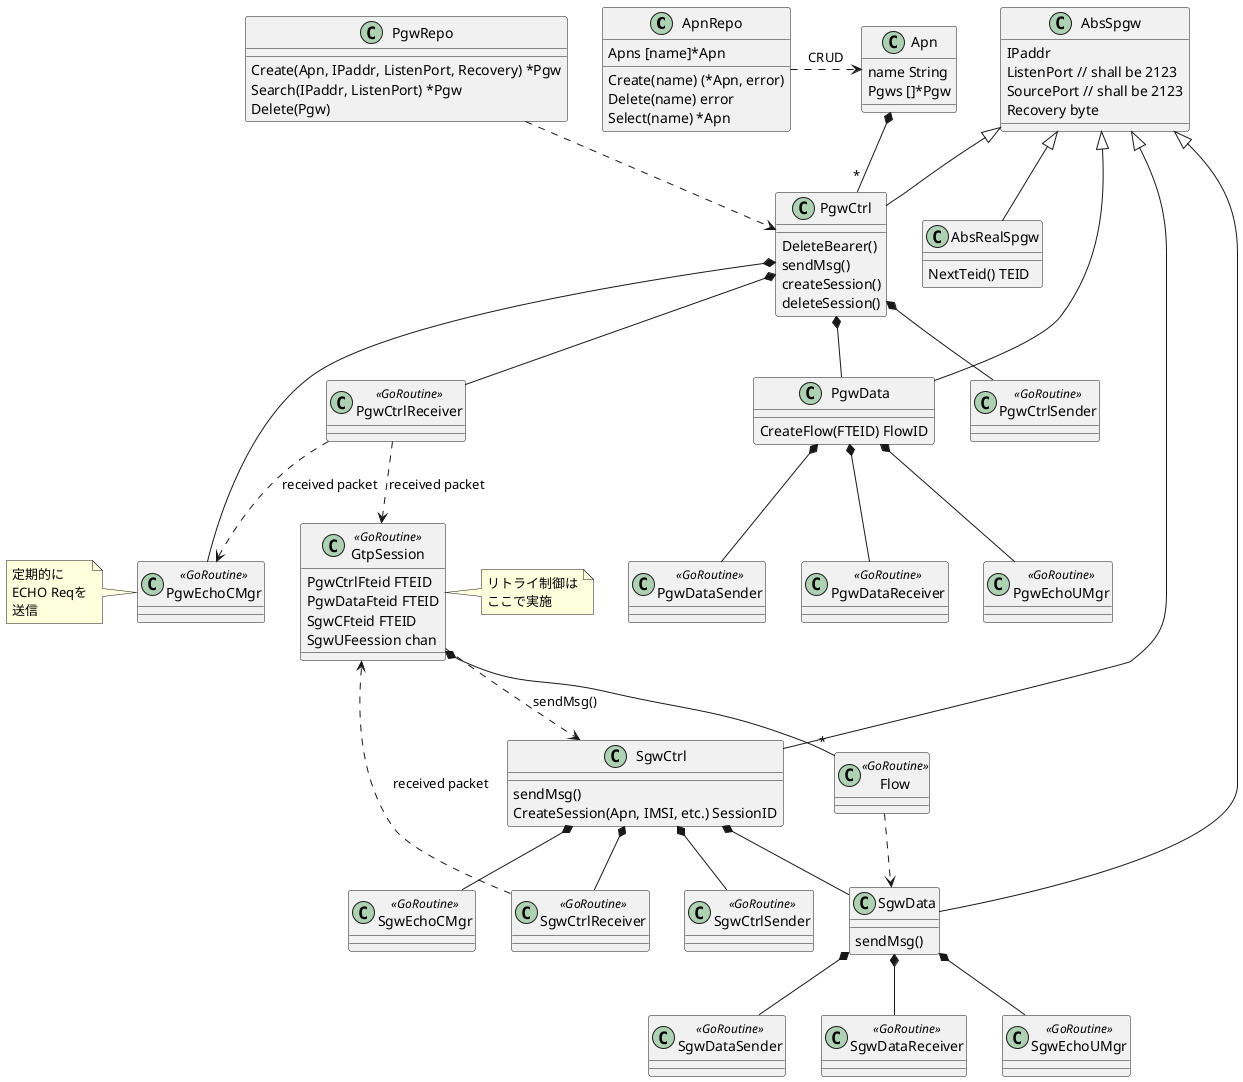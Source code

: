 @startuml

'''''''''''''''''''
' APN part
'''''''''''''''''''

class ApnRepo {
  Apns [name]*Apn
  Create(name) (*Apn, error)
  Delete(name) error
  Select(name) *Apn
}
class Apn {
  name String
  Pgws []*Pgw
}

ApnRepo .> Apn : CRUD
Apn *-- "*" PgwCtrl

'''''''''''''''''''
' S/PGW part
'''''''''''''''''''

class AbsSpgw {
  IPaddr
  ListenPort // shall be 2123
  SourcePort // shall be 2123
  Recovery byte
}

class AbsRealSpgw {
  NextTeid() TEID
}
AbsSpgw <|-- AbsRealSpgw

class PgwRepo {
  Create(Apn, IPaddr, ListenPort, Recovery) *Pgw
  Search(IPaddr, ListenPort) *Pgw
  Delete(Pgw)
}

class PgwCtrl {
  DeleteBearer()
  sendMsg()
  createSession()
  deleteSession()
}
AbsSpgw <|-- PgwCtrl

class PgwData {
  CreateFlow(FTEID) FlowID
}
AbsSpgw <|-- PgwData
PgwCtrl *-- PgwData

class PgwCtrlReceiver <<GoRoutine>>
PgwCtrl *-- PgwCtrlReceiver

class PgwCtrlSender <<GoRoutine>>
PgwCtrl *-- PgwCtrlSender


PgwRepo ..> PgwCtrl
PgwCtrl *-- PgwEchoCMgr
PgwData *-- PgwEchoUMgr

class PgwEchoCMgr <<GoRoutine>>
note left
  定期的に
  ECHO Reqを
  送信
end note

class PgwDataSender <<GoRoutine>>
class PgwDataReceiver <<GoRoutine>>

PgwData *-- PgwDataSender
PgwData *-- PgwDataReceiver


class PgwEchoUMgr <<GoRoutine>>

PgwCtrlReceiver ..> PgwEchoCMgr : received packet

'''''''''''''''''''
' SGW part
'''''''''''''''''''

class SgwCtrl {
  sendMsg()
  CreateSession(Apn, IMSI, etc.) SessionID
}

class SgwData {
  sendMsg()
}
SgwCtrl *-- SgwData

AbsSpgw <|-- SgwCtrl
AbsSpgw <|-- SgwData

class SgwDataSender <<GoRoutine>>
class SgwDataReceiver <<GoRoutine>>

SgwCtrl *-- SgwCtrlSender
SgwCtrl *-- SgwCtrlReceiver


class SgwCtrlSender <<GoRoutine>>
class SgwCtrlReceiver <<GoRoutine>>

SgwData *-- SgwDataSender
SgwData *-- SgwDataReceiver

class SgwEchoCMgr <<GoRoutine>>
class SgwEchoUMgr <<GoRoutine>>

SgwCtrl *-- SgwEchoCMgr
SgwData *-- SgwEchoUMgr

'''''''''''''''''''
' GtpSession part
'''''''''''''''''''

class GtpSession <<GoRoutine>> {
  PgwCtrlFteid FTEID
  PgwDataFteid FTEID
  SgwCFteid FTEID
  SgwUFeession chan
}
note right
  リトライ制御は
  ここで実施
end note

class Flow <<GoRoutine>>


GtpSession *-- "*" Flow

GtpSession ..> SgwCtrl : sendMsg()
Flow ..> SgwData


SgwCtrlReceiver ..> GtpSession : received packet
PgwCtrlReceiver ..> GtpSession : received packet

@enduml
